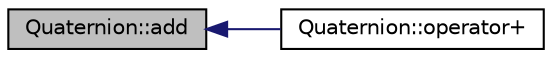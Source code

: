 digraph "Quaternion::add"
{
 // INTERACTIVE_SVG=YES
  edge [fontname="Helvetica",fontsize="10",labelfontname="Helvetica",labelfontsize="10"];
  node [fontname="Helvetica",fontsize="10",shape=record];
  rankdir="LR";
  Node1 [label="Quaternion::add",height=0.2,width=0.4,color="black", fillcolor="grey75", style="filled" fontcolor="black"];
  Node1 -> Node2 [dir="back",color="midnightblue",fontsize="10",style="solid",fontname="Helvetica"];
  Node2 [label="Quaternion::operator+",height=0.2,width=0.4,color="black", fillcolor="white", style="filled",URL="$class_quaternion.html#a2cddd775b84eb1aa9a8d23024d0c5504",tooltip="Add to this quaternion. "];
}
